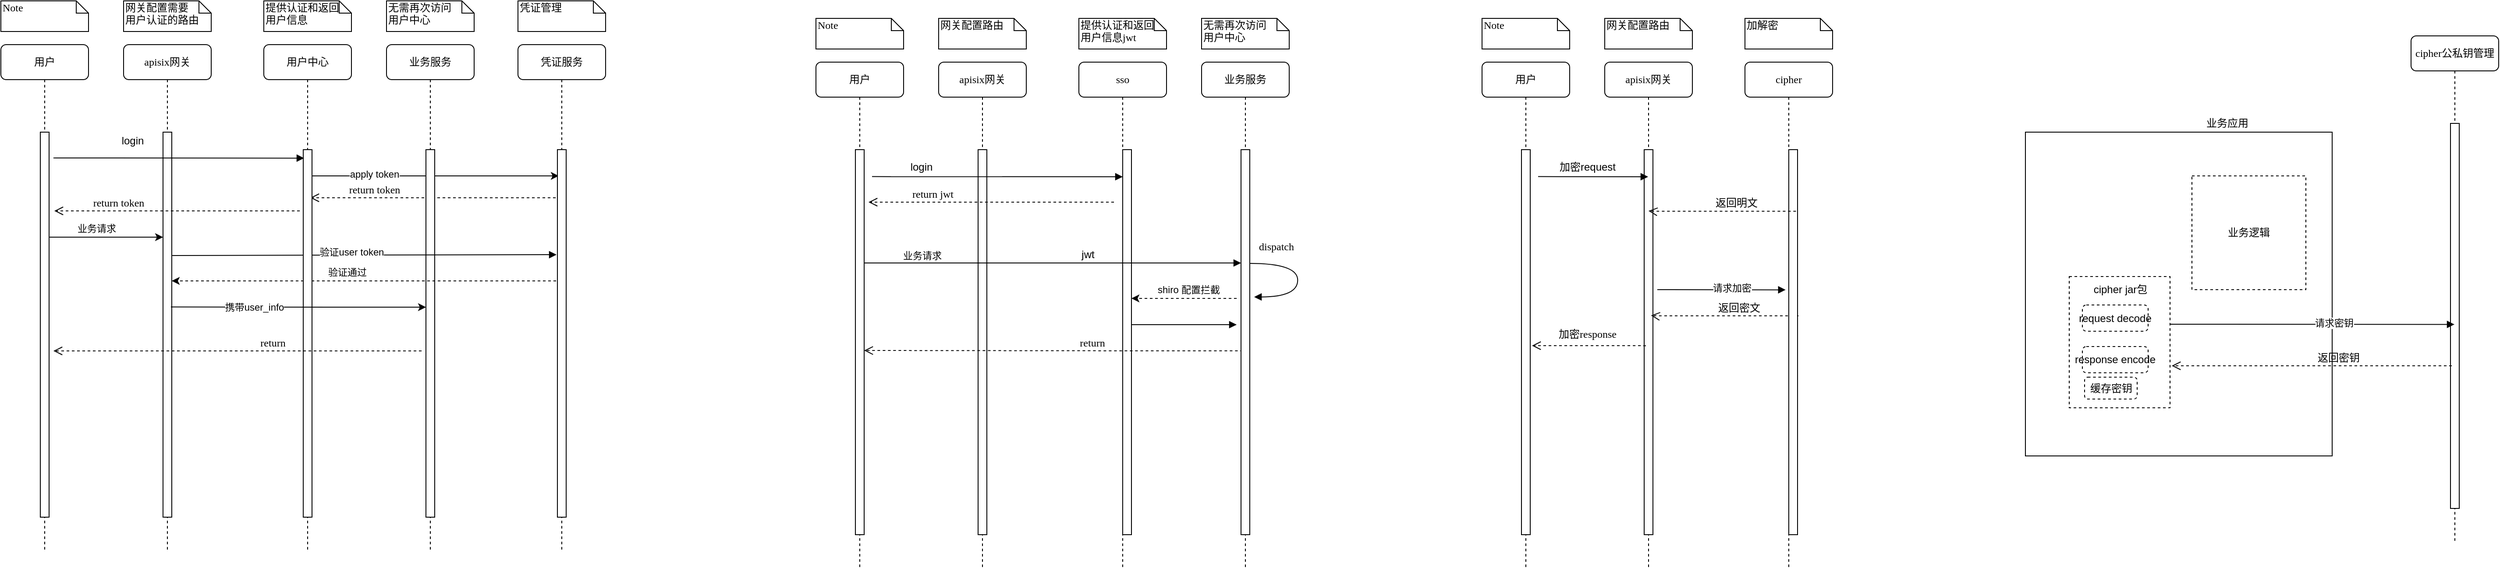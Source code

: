 <mxfile version="17.2.4" type="github">
  <diagram name="Page-1" id="13e1069c-82ec-6db2-03f1-153e76fe0fe0">
    <mxGraphModel dx="2254" dy="779" grid="1" gridSize="10" guides="1" tooltips="1" connect="1" arrows="1" fold="1" page="1" pageScale="1" pageWidth="1100" pageHeight="850" background="none" math="0" shadow="0">
      <root>
        <mxCell id="0" />
        <mxCell id="1" parent="0" />
        <mxCell id="-s2WIPA7N10kNWtQALvB-26" value="" style="rounded=0;whiteSpace=wrap;html=1;" vertex="1" parent="1">
          <mxGeometry x="2410" y="180" width="350" height="370" as="geometry" />
        </mxCell>
        <mxCell id="7baba1c4bc27f4b0-4" value="业务服务" style="shape=umlLifeline;perimeter=lifelinePerimeter;whiteSpace=wrap;html=1;container=1;collapsible=0;recursiveResize=0;outlineConnect=0;rounded=1;shadow=0;comic=0;labelBackgroundColor=none;strokeWidth=1;fontFamily=Verdana;fontSize=12;align=center;" parent="1" vertex="1">
          <mxGeometry x="540" y="80" width="100" height="580" as="geometry" />
        </mxCell>
        <mxCell id="xFgPqB6fliDxRzHSpgU5-16" value="" style="endArrow=classic;html=1;rounded=0;exitX=1.3;exitY=0.227;exitDx=0;exitDy=0;exitPerimeter=0;shadow=0;" parent="7baba1c4bc27f4b0-4" edge="1">
          <mxGeometry width="50" height="50" relative="1" as="geometry">
            <mxPoint x="-88" y="150" as="sourcePoint" />
            <mxPoint x="196.5" y="150" as="targetPoint" />
          </mxGeometry>
        </mxCell>
        <mxCell id="xFgPqB6fliDxRzHSpgU5-17" value="apply&amp;nbsp;token" style="edgeLabel;html=1;align=center;verticalAlign=middle;resizable=0;points=[];" parent="xFgPqB6fliDxRzHSpgU5-16" vertex="1" connectable="0">
          <mxGeometry x="-0.48" y="2" relative="1" as="geometry">
            <mxPoint as="offset" />
          </mxGeometry>
        </mxCell>
        <mxCell id="xFgPqB6fliDxRzHSpgU5-18" value="return&amp;nbsp;token" style="html=1;verticalAlign=bottom;endArrow=open;dashed=1;endSize=8;labelBackgroundColor=none;fontFamily=Verdana;fontSize=12;edgeStyle=elbowEdgeStyle;elbow=vertical;" parent="7baba1c4bc27f4b0-4" edge="1">
          <mxGeometry x="0.481" relative="1" as="geometry">
            <mxPoint x="-87" y="175" as="targetPoint" />
            <Array as="points">
              <mxPoint x="-57" y="175" />
              <mxPoint x="-37" y="175" />
              <mxPoint x="-67" y="175" />
              <mxPoint x="-67" y="175" />
            </Array>
            <mxPoint x="193" y="175" as="sourcePoint" />
            <mxPoint as="offset" />
          </mxGeometry>
        </mxCell>
        <mxCell id="7baba1c4bc27f4b0-16" value="" style="html=1;points=[];perimeter=orthogonalPerimeter;rounded=0;shadow=0;comic=0;labelBackgroundColor=none;strokeWidth=1;fontFamily=Verdana;fontSize=12;align=center;" parent="1" vertex="1">
          <mxGeometry x="585" y="200" width="10" height="420" as="geometry" />
        </mxCell>
        <mxCell id="7baba1c4bc27f4b0-2" value="apisix网关" style="shape=umlLifeline;perimeter=lifelinePerimeter;whiteSpace=wrap;html=1;container=1;collapsible=0;recursiveResize=0;outlineConnect=0;rounded=1;shadow=0;comic=0;labelBackgroundColor=none;strokeWidth=1;fontFamily=Verdana;fontSize=12;align=center;" parent="1" vertex="1">
          <mxGeometry x="240" y="80" width="100" height="580" as="geometry" />
        </mxCell>
        <mxCell id="7baba1c4bc27f4b0-10" value="" style="html=1;points=[];perimeter=orthogonalPerimeter;rounded=0;shadow=0;comic=0;labelBackgroundColor=none;strokeWidth=1;fontFamily=Verdana;fontSize=12;align=center;" parent="7baba1c4bc27f4b0-2" vertex="1">
          <mxGeometry x="45" y="100" width="10" height="440" as="geometry" />
        </mxCell>
        <mxCell id="xFgPqB6fliDxRzHSpgU5-3" value="login" style="text;html=1;resizable=0;autosize=1;align=center;verticalAlign=middle;points=[];fillColor=none;strokeColor=none;rounded=0;" parent="7baba1c4bc27f4b0-2" vertex="1">
          <mxGeometry x="-10" y="100" width="40" height="20" as="geometry" />
        </mxCell>
        <mxCell id="xFgPqB6fliDxRzHSpgU5-11" value="return&amp;nbsp;token" style="html=1;verticalAlign=bottom;endArrow=open;dashed=1;endSize=8;labelBackgroundColor=none;fontFamily=Verdana;fontSize=12;edgeStyle=elbowEdgeStyle;elbow=vertical;" parent="7baba1c4bc27f4b0-2" edge="1">
          <mxGeometry x="0.481" relative="1" as="geometry">
            <mxPoint x="-79" y="190" as="targetPoint" />
            <Array as="points">
              <mxPoint x="-49" y="190" />
              <mxPoint x="-29" y="190" />
              <mxPoint x="-59" y="190" />
              <mxPoint x="-59" y="190" />
            </Array>
            <mxPoint x="201" y="190" as="sourcePoint" />
            <mxPoint as="offset" />
          </mxGeometry>
        </mxCell>
        <mxCell id="ht5kDJYPR5s3BAsfl9sB-37" value="" style="endArrow=classic;html=1;rounded=0;exitX=1.3;exitY=0.227;exitDx=0;exitDy=0;exitPerimeter=0;" parent="7baba1c4bc27f4b0-2" edge="1">
          <mxGeometry width="50" height="50" relative="1" as="geometry">
            <mxPoint x="-86.5" y="220.0" as="sourcePoint" />
            <mxPoint x="45" y="220.0" as="targetPoint" />
          </mxGeometry>
        </mxCell>
        <mxCell id="ht5kDJYPR5s3BAsfl9sB-44" value="业务请求" style="edgeLabel;html=1;align=center;verticalAlign=middle;resizable=0;points=[];" parent="ht5kDJYPR5s3BAsfl9sB-37" vertex="1" connectable="0">
          <mxGeometry x="-0.164" y="-3" relative="1" as="geometry">
            <mxPoint y="-13" as="offset" />
          </mxGeometry>
        </mxCell>
        <mxCell id="ht5kDJYPR5s3BAsfl9sB-42" value="" style="endArrow=classic;html=1;rounded=0;dashed=1;" parent="7baba1c4bc27f4b0-2" source="xFgPqB6fliDxRzHSpgU5-12" edge="1">
          <mxGeometry width="50" height="50" relative="1" as="geometry">
            <mxPoint x="200" y="270" as="sourcePoint" />
            <mxPoint x="55" y="270" as="targetPoint" />
            <Array as="points">
              <mxPoint x="135" y="270" />
            </Array>
          </mxGeometry>
        </mxCell>
        <mxCell id="ht5kDJYPR5s3BAsfl9sB-43" value="验证通过" style="edgeLabel;html=1;align=center;verticalAlign=middle;resizable=0;points=[];" parent="ht5kDJYPR5s3BAsfl9sB-42" vertex="1" connectable="0">
          <mxGeometry x="0.103" y="-3" relative="1" as="geometry">
            <mxPoint y="-7" as="offset" />
          </mxGeometry>
        </mxCell>
        <mxCell id="ht5kDJYPR5s3BAsfl9sB-38" value="" style="html=1;verticalAlign=bottom;endArrow=block;labelBackgroundColor=none;fontFamily=Verdana;fontSize=12;edgeStyle=elbowEdgeStyle;elbow=vertical;exitX=0.9;exitY=0.172;exitDx=0;exitDy=0;exitPerimeter=0;" parent="7baba1c4bc27f4b0-2" edge="1">
          <mxGeometry x="-0.154" y="10" relative="1" as="geometry">
            <mxPoint x="55" y="240.96" as="sourcePoint" />
            <mxPoint x="494" y="240" as="targetPoint" />
            <Array as="points">
              <mxPoint x="126" y="240" />
              <mxPoint x="186" y="250" />
              <mxPoint x="116" y="220" />
              <mxPoint x="86" y="240" />
            </Array>
            <mxPoint as="offset" />
          </mxGeometry>
        </mxCell>
        <mxCell id="ht5kDJYPR5s3BAsfl9sB-40" value="验证user&amp;nbsp;token" style="edgeLabel;html=1;align=center;verticalAlign=middle;resizable=0;points=[];" parent="ht5kDJYPR5s3BAsfl9sB-38" vertex="1" connectable="0">
          <mxGeometry x="-0.066" y="3" relative="1" as="geometry">
            <mxPoint as="offset" />
          </mxGeometry>
        </mxCell>
        <mxCell id="7baba1c4bc27f4b0-3" value="用户中心" style="shape=umlLifeline;perimeter=lifelinePerimeter;whiteSpace=wrap;html=1;container=1;collapsible=0;recursiveResize=0;outlineConnect=0;rounded=1;shadow=0;comic=0;labelBackgroundColor=none;strokeWidth=1;fontFamily=Verdana;fontSize=12;align=center;" parent="1" vertex="1">
          <mxGeometry x="400" y="80" width="100" height="580" as="geometry" />
        </mxCell>
        <mxCell id="7baba1c4bc27f4b0-13" value="" style="html=1;points=[];perimeter=orthogonalPerimeter;rounded=0;shadow=0;comic=0;labelBackgroundColor=none;strokeWidth=1;fontFamily=Verdana;fontSize=12;align=center;" parent="7baba1c4bc27f4b0-3" vertex="1">
          <mxGeometry x="45" y="120" width="10" height="420" as="geometry" />
        </mxCell>
        <mxCell id="7baba1c4bc27f4b0-8" value="用户" style="shape=umlLifeline;perimeter=lifelinePerimeter;whiteSpace=wrap;html=1;container=1;collapsible=0;recursiveResize=0;outlineConnect=0;rounded=1;shadow=0;comic=0;labelBackgroundColor=none;strokeWidth=1;fontFamily=Verdana;fontSize=12;align=center;" parent="1" vertex="1">
          <mxGeometry x="100" y="80" width="100" height="580" as="geometry" />
        </mxCell>
        <mxCell id="7baba1c4bc27f4b0-9" value="" style="html=1;points=[];perimeter=orthogonalPerimeter;rounded=0;shadow=0;comic=0;labelBackgroundColor=none;strokeWidth=1;fontFamily=Verdana;fontSize=12;align=center;" parent="7baba1c4bc27f4b0-8" vertex="1">
          <mxGeometry x="45" y="100" width="10" height="440" as="geometry" />
        </mxCell>
        <mxCell id="7baba1c4bc27f4b0-40" value="Note" style="shape=note;whiteSpace=wrap;html=1;size=14;verticalAlign=top;align=left;spacingTop=-6;rounded=0;shadow=0;comic=0;labelBackgroundColor=none;strokeWidth=1;fontFamily=Verdana;fontSize=12" parent="1" vertex="1">
          <mxGeometry x="100" y="30" width="100" height="35" as="geometry" />
        </mxCell>
        <mxCell id="7baba1c4bc27f4b0-41" value="网关配置需要&lt;br&gt;用户认证的路由" style="shape=note;whiteSpace=wrap;html=1;size=14;verticalAlign=top;align=left;spacingTop=-6;rounded=0;shadow=0;comic=0;labelBackgroundColor=none;strokeWidth=1;fontFamily=Verdana;fontSize=12" parent="1" vertex="1">
          <mxGeometry x="240" y="30" width="100" height="35" as="geometry" />
        </mxCell>
        <mxCell id="7baba1c4bc27f4b0-42" value="提供认证和返回&lt;br&gt;用户信息" style="shape=note;whiteSpace=wrap;html=1;size=14;verticalAlign=top;align=left;spacingTop=-6;rounded=0;shadow=0;comic=0;labelBackgroundColor=none;strokeWidth=1;fontFamily=Verdana;fontSize=12" parent="1" vertex="1">
          <mxGeometry x="400" y="30" width="100" height="35" as="geometry" />
        </mxCell>
        <mxCell id="7baba1c4bc27f4b0-43" value="无需再次访问&lt;br&gt;用户中心" style="shape=note;whiteSpace=wrap;html=1;size=14;verticalAlign=top;align=left;spacingTop=-6;rounded=0;shadow=0;comic=0;labelBackgroundColor=none;strokeWidth=1;fontFamily=Verdana;fontSize=12" parent="1" vertex="1">
          <mxGeometry x="540" y="30" width="100" height="35" as="geometry" />
        </mxCell>
        <mxCell id="ht5kDJYPR5s3BAsfl9sB-8" value="return" style="html=1;verticalAlign=bottom;endArrow=open;dashed=1;endSize=8;labelBackgroundColor=none;fontFamily=Verdana;fontSize=12;" parent="1" edge="1">
          <mxGeometry x="-0.188" relative="1" as="geometry">
            <mxPoint x="160" y="430" as="targetPoint" />
            <mxPoint x="580" y="430" as="sourcePoint" />
            <Array as="points" />
            <mxPoint as="offset" />
          </mxGeometry>
        </mxCell>
        <mxCell id="ht5kDJYPR5s3BAsfl9sB-10" value="apisix网关" style="shape=umlLifeline;perimeter=lifelinePerimeter;whiteSpace=wrap;html=1;container=1;collapsible=0;recursiveResize=0;outlineConnect=0;rounded=1;shadow=0;comic=0;labelBackgroundColor=none;strokeWidth=1;fontFamily=Verdana;fontSize=12;align=center;" parent="1" vertex="1">
          <mxGeometry x="1170" y="100" width="100" height="580" as="geometry" />
        </mxCell>
        <mxCell id="ht5kDJYPR5s3BAsfl9sB-11" value="" style="html=1;points=[];perimeter=orthogonalPerimeter;rounded=0;shadow=0;comic=0;labelBackgroundColor=none;strokeWidth=1;fontFamily=Verdana;fontSize=12;align=center;" parent="ht5kDJYPR5s3BAsfl9sB-10" vertex="1">
          <mxGeometry x="45" y="100" width="10" height="440" as="geometry" />
        </mxCell>
        <mxCell id="ht5kDJYPR5s3BAsfl9sB-13" value="sso" style="shape=umlLifeline;perimeter=lifelinePerimeter;whiteSpace=wrap;html=1;container=1;collapsible=0;recursiveResize=0;outlineConnect=0;rounded=1;shadow=0;comic=0;labelBackgroundColor=none;strokeWidth=1;fontFamily=Verdana;fontSize=12;align=center;" parent="1" vertex="1">
          <mxGeometry x="1330" y="100" width="100" height="580" as="geometry" />
        </mxCell>
        <mxCell id="ht5kDJYPR5s3BAsfl9sB-14" value="" style="html=1;points=[];perimeter=orthogonalPerimeter;rounded=0;shadow=0;comic=0;labelBackgroundColor=none;strokeWidth=1;fontFamily=Verdana;fontSize=12;align=center;" parent="ht5kDJYPR5s3BAsfl9sB-13" vertex="1">
          <mxGeometry x="50" y="100" width="10" height="440" as="geometry" />
        </mxCell>
        <mxCell id="ht5kDJYPR5s3BAsfl9sB-16" value="jwt" style="text;html=1;resizable=0;autosize=1;align=center;verticalAlign=middle;points=[];fillColor=none;strokeColor=none;rounded=0;" parent="ht5kDJYPR5s3BAsfl9sB-13" vertex="1">
          <mxGeometry x="-5" y="210" width="30" height="20" as="geometry" />
        </mxCell>
        <mxCell id="ht5kDJYPR5s3BAsfl9sB-31" value="" style="html=1;verticalAlign=bottom;endArrow=block;labelBackgroundColor=none;fontFamily=Verdana;fontSize=12;edgeStyle=elbowEdgeStyle;elbow=vertical;exitX=0.9;exitY=0.07;exitDx=0;exitDy=0;exitPerimeter=0;" parent="ht5kDJYPR5s3BAsfl9sB-13" edge="1">
          <mxGeometry x="-0.154" y="10" relative="1" as="geometry">
            <mxPoint x="-236" y="130.8" as="sourcePoint" />
            <mxPoint x="50" y="131" as="targetPoint" />
            <Array as="points">
              <mxPoint x="70" y="131" />
              <mxPoint x="-158.8" y="130" />
              <mxPoint x="-98.8" y="140" />
              <mxPoint x="-168.8" y="110" />
              <mxPoint x="-198.8" y="130" />
            </Array>
            <mxPoint as="offset" />
          </mxGeometry>
        </mxCell>
        <mxCell id="ht5kDJYPR5s3BAsfl9sB-17" value="业务服务" style="shape=umlLifeline;perimeter=lifelinePerimeter;whiteSpace=wrap;html=1;container=1;collapsible=0;recursiveResize=0;outlineConnect=0;rounded=1;shadow=0;comic=0;labelBackgroundColor=none;strokeWidth=1;fontFamily=Verdana;fontSize=12;align=center;" parent="1" vertex="1">
          <mxGeometry x="1470" y="100" width="100" height="580" as="geometry" />
        </mxCell>
        <mxCell id="ht5kDJYPR5s3BAsfl9sB-18" value="" style="html=1;verticalAlign=bottom;endArrow=block;labelBackgroundColor=none;fontFamily=Verdana;fontSize=12;edgeStyle=elbowEdgeStyle;elbow=vertical;" parent="ht5kDJYPR5s3BAsfl9sB-17" source="ht5kDJYPR5s3BAsfl9sB-20" edge="1">
          <mxGeometry x="-0.154" y="10" relative="1" as="geometry">
            <mxPoint x="-235" y="230.46" as="sourcePoint" />
            <mxPoint x="45" y="230" as="targetPoint" />
            <Array as="points">
              <mxPoint x="-164" y="229.5" />
              <mxPoint x="-104" y="239.5" />
              <mxPoint x="-174" y="209.5" />
              <mxPoint x="-204" y="229.5" />
            </Array>
            <mxPoint as="offset" />
          </mxGeometry>
        </mxCell>
        <mxCell id="ht5kDJYPR5s3BAsfl9sB-45" value="业务请求" style="edgeLabel;html=1;align=center;verticalAlign=middle;resizable=0;points=[];" parent="ht5kDJYPR5s3BAsfl9sB-18" vertex="1" connectable="0">
          <mxGeometry x="-0.667" y="-1" relative="1" as="geometry">
            <mxPoint x="-2" y="-10" as="offset" />
          </mxGeometry>
        </mxCell>
        <mxCell id="ht5kDJYPR5s3BAsfl9sB-19" value="dispatch" style="html=1;verticalAlign=bottom;endArrow=block;labelBackgroundColor=none;fontFamily=Verdana;fontSize=12;elbow=vertical;edgeStyle=orthogonalEdgeStyle;curved=1;entryX=1;entryY=0.286;entryPerimeter=0;exitX=1.038;exitY=0.345;exitPerimeter=0;" parent="ht5kDJYPR5s3BAsfl9sB-17" edge="1">
          <mxGeometry x="-0.58" y="10" relative="1" as="geometry">
            <mxPoint x="55.003" y="230" as="sourcePoint" />
            <mxPoint x="60.003" y="268.333" as="targetPoint" />
            <Array as="points">
              <mxPoint x="109.67" y="230" />
              <mxPoint x="109.67" y="268" />
            </Array>
            <mxPoint as="offset" />
          </mxGeometry>
        </mxCell>
        <mxCell id="ht5kDJYPR5s3BAsfl9sB-20" value="用户" style="shape=umlLifeline;perimeter=lifelinePerimeter;whiteSpace=wrap;html=1;container=1;collapsible=0;recursiveResize=0;outlineConnect=0;rounded=1;shadow=0;comic=0;labelBackgroundColor=none;strokeWidth=1;fontFamily=Verdana;fontSize=12;align=center;" parent="1" vertex="1">
          <mxGeometry x="1030" y="100" width="100" height="580" as="geometry" />
        </mxCell>
        <mxCell id="ht5kDJYPR5s3BAsfl9sB-21" value="" style="html=1;points=[];perimeter=orthogonalPerimeter;rounded=0;shadow=0;comic=0;labelBackgroundColor=none;strokeWidth=1;fontFamily=Verdana;fontSize=12;align=center;" parent="ht5kDJYPR5s3BAsfl9sB-20" vertex="1">
          <mxGeometry x="45" y="100" width="10" height="440" as="geometry" />
        </mxCell>
        <mxCell id="ht5kDJYPR5s3BAsfl9sB-28" value="return" style="html=1;verticalAlign=bottom;endArrow=open;dashed=1;endSize=8;labelBackgroundColor=none;fontFamily=Verdana;fontSize=12;entryX=0.18;entryY=0.522;entryDx=0;entryDy=0;entryPerimeter=0;" parent="ht5kDJYPR5s3BAsfl9sB-20" edge="1">
          <mxGeometry x="-0.188" relative="1" as="geometry">
            <mxPoint x="55.0" y="329.5" as="targetPoint" />
            <mxPoint x="493.2" y="329.82" as="sourcePoint" />
            <mxPoint as="offset" />
            <Array as="points">
              <mxPoint x="328.2" y="329.82" />
            </Array>
          </mxGeometry>
        </mxCell>
        <mxCell id="ht5kDJYPR5s3BAsfl9sB-22" value="" style="html=1;points=[];perimeter=orthogonalPerimeter;rounded=0;shadow=0;comic=0;labelBackgroundColor=none;strokeWidth=1;fontFamily=Verdana;fontSize=12;align=center;" parent="1" vertex="1">
          <mxGeometry x="1515" y="200" width="10" height="440" as="geometry" />
        </mxCell>
        <mxCell id="ht5kDJYPR5s3BAsfl9sB-24" value="Note" style="shape=note;whiteSpace=wrap;html=1;size=14;verticalAlign=top;align=left;spacingTop=-6;rounded=0;shadow=0;comic=0;labelBackgroundColor=none;strokeWidth=1;fontFamily=Verdana;fontSize=12" parent="1" vertex="1">
          <mxGeometry x="1030" y="50" width="100" height="35" as="geometry" />
        </mxCell>
        <mxCell id="ht5kDJYPR5s3BAsfl9sB-25" value="网关配置路由" style="shape=note;whiteSpace=wrap;html=1;size=14;verticalAlign=top;align=left;spacingTop=-6;rounded=0;shadow=0;comic=0;labelBackgroundColor=none;strokeWidth=1;fontFamily=Verdana;fontSize=12" parent="1" vertex="1">
          <mxGeometry x="1170" y="50" width="100" height="35" as="geometry" />
        </mxCell>
        <mxCell id="ht5kDJYPR5s3BAsfl9sB-26" value="提供认证和返回&lt;br&gt;用户信息jwt" style="shape=note;whiteSpace=wrap;html=1;size=14;verticalAlign=top;align=left;spacingTop=-6;rounded=0;shadow=0;comic=0;labelBackgroundColor=none;strokeWidth=1;fontFamily=Verdana;fontSize=12" parent="1" vertex="1">
          <mxGeometry x="1330" y="50" width="100" height="35" as="geometry" />
        </mxCell>
        <mxCell id="ht5kDJYPR5s3BAsfl9sB-27" value="无需再次访问&lt;br&gt;用户中心" style="shape=note;whiteSpace=wrap;html=1;size=14;verticalAlign=top;align=left;spacingTop=-6;rounded=0;shadow=0;comic=0;labelBackgroundColor=none;strokeWidth=1;fontFamily=Verdana;fontSize=12" parent="1" vertex="1">
          <mxGeometry x="1470" y="50" width="100" height="35" as="geometry" />
        </mxCell>
        <mxCell id="ht5kDJYPR5s3BAsfl9sB-12" value="return&amp;nbsp;jwt" style="html=1;verticalAlign=bottom;endArrow=open;dashed=1;endSize=8;labelBackgroundColor=none;fontFamily=Verdana;fontSize=12;edgeStyle=elbowEdgeStyle;elbow=vertical;" parent="1" edge="1">
          <mxGeometry x="0.481" relative="1" as="geometry">
            <mxPoint x="1090" y="260" as="targetPoint" />
            <Array as="points">
              <mxPoint x="1120" y="260" />
              <mxPoint x="1140" y="260" />
              <mxPoint x="1110" y="260" />
              <mxPoint x="1110" y="260" />
            </Array>
            <mxPoint x="1370" y="260" as="sourcePoint" />
            <mxPoint as="offset" />
          </mxGeometry>
        </mxCell>
        <mxCell id="ht5kDJYPR5s3BAsfl9sB-32" value="login" style="text;html=1;resizable=0;autosize=1;align=center;verticalAlign=middle;points=[];fillColor=none;strokeColor=none;rounded=0;" parent="1" vertex="1">
          <mxGeometry x="1130" y="210" width="40" height="20" as="geometry" />
        </mxCell>
        <mxCell id="ht5kDJYPR5s3BAsfl9sB-41" value="" style="endArrow=classic;html=1;rounded=0;exitX=0.9;exitY=0.454;exitDx=0;exitDy=0;exitPerimeter=0;" parent="1" source="7baba1c4bc27f4b0-10" target="7baba1c4bc27f4b0-16" edge="1">
          <mxGeometry width="50" height="50" relative="1" as="geometry">
            <mxPoint x="740" y="350" as="sourcePoint" />
            <mxPoint x="790" y="300" as="targetPoint" />
            <Array as="points">
              <mxPoint x="480" y="380" />
            </Array>
          </mxGeometry>
        </mxCell>
        <mxCell id="xFgPqB6fliDxRzHSpgU5-1" value="携带user_info" style="edgeLabel;html=1;align=center;verticalAlign=middle;resizable=0;points=[];" parent="ht5kDJYPR5s3BAsfl9sB-41" vertex="1" connectable="0">
          <mxGeometry x="-0.351" relative="1" as="geometry">
            <mxPoint as="offset" />
          </mxGeometry>
        </mxCell>
        <mxCell id="ht5kDJYPR5s3BAsfl9sB-46" value="" style="endArrow=classic;html=1;rounded=0;dashed=1;" parent="1" target="ht5kDJYPR5s3BAsfl9sB-14" edge="1">
          <mxGeometry width="50" height="50" relative="1" as="geometry">
            <mxPoint x="1510" y="370" as="sourcePoint" />
            <mxPoint x="1080" y="310" as="targetPoint" />
            <Array as="points">
              <mxPoint x="1440" y="370" />
            </Array>
          </mxGeometry>
        </mxCell>
        <mxCell id="ht5kDJYPR5s3BAsfl9sB-47" value="shiro 配置拦截" style="edgeLabel;html=1;align=center;verticalAlign=middle;resizable=0;points=[];" parent="ht5kDJYPR5s3BAsfl9sB-46" vertex="1" connectable="0">
          <mxGeometry x="-0.072" y="1" relative="1" as="geometry">
            <mxPoint y="-11" as="offset" />
          </mxGeometry>
        </mxCell>
        <mxCell id="ht5kDJYPR5s3BAsfl9sB-52" value="" style="html=1;verticalAlign=bottom;endArrow=block;labelBackgroundColor=none;fontFamily=Verdana;fontSize=12;edgeStyle=elbowEdgeStyle;elbow=vertical;" parent="1" edge="1">
          <mxGeometry x="-0.154" y="10" relative="1" as="geometry">
            <mxPoint x="1390" y="400" as="sourcePoint" />
            <mxPoint x="1510" y="400" as="targetPoint" />
            <Array as="points">
              <mxPoint x="1426" y="400" />
              <mxPoint x="1461" y="400" />
              <mxPoint x="1521" y="410" />
              <mxPoint x="1451" y="380" />
              <mxPoint x="1421" y="400" />
            </Array>
            <mxPoint as="offset" />
          </mxGeometry>
        </mxCell>
        <mxCell id="xFgPqB6fliDxRzHSpgU5-2" value="" style="html=1;verticalAlign=bottom;endArrow=block;labelBackgroundColor=none;fontFamily=Verdana;fontSize=12;edgeStyle=elbowEdgeStyle;elbow=vertical;exitX=0.9;exitY=0.07;exitDx=0;exitDy=0;exitPerimeter=0;" parent="1" edge="1">
          <mxGeometry x="-0.154" y="10" relative="1" as="geometry">
            <mxPoint x="160" y="209.5" as="sourcePoint" />
            <mxPoint x="446" y="209.7" as="targetPoint" />
            <Array as="points">
              <mxPoint x="466" y="209.7" />
              <mxPoint x="237.2" y="208.7" />
              <mxPoint x="297.2" y="218.7" />
              <mxPoint x="227.2" y="188.7" />
              <mxPoint x="197.2" y="208.7" />
            </Array>
            <mxPoint as="offset" />
          </mxGeometry>
        </mxCell>
        <mxCell id="xFgPqB6fliDxRzHSpgU5-12" value="凭证服务" style="shape=umlLifeline;perimeter=lifelinePerimeter;whiteSpace=wrap;html=1;container=1;collapsible=0;recursiveResize=0;outlineConnect=0;rounded=1;shadow=0;comic=0;labelBackgroundColor=none;strokeWidth=1;fontFamily=Verdana;fontSize=12;align=center;" parent="1" vertex="1">
          <mxGeometry x="690" y="80" width="100" height="580" as="geometry" />
        </mxCell>
        <mxCell id="xFgPqB6fliDxRzHSpgU5-14" value="" style="html=1;points=[];perimeter=orthogonalPerimeter;rounded=0;shadow=0;comic=0;labelBackgroundColor=none;strokeWidth=1;fontFamily=Verdana;fontSize=12;align=center;" parent="1" vertex="1">
          <mxGeometry x="735" y="200" width="10" height="420" as="geometry" />
        </mxCell>
        <mxCell id="xFgPqB6fliDxRzHSpgU5-15" value="凭证管理" style="shape=note;whiteSpace=wrap;html=1;size=14;verticalAlign=top;align=left;spacingTop=-6;rounded=0;shadow=0;comic=0;labelBackgroundColor=none;strokeWidth=1;fontFamily=Verdana;fontSize=12" parent="1" vertex="1">
          <mxGeometry x="690" y="30" width="100" height="35" as="geometry" />
        </mxCell>
        <mxCell id="xFgPqB6fliDxRzHSpgU5-20" value="apisix网关" style="shape=umlLifeline;perimeter=lifelinePerimeter;whiteSpace=wrap;html=1;container=1;collapsible=0;recursiveResize=0;outlineConnect=0;rounded=1;shadow=0;comic=0;labelBackgroundColor=none;strokeWidth=1;fontFamily=Verdana;fontSize=12;align=center;" parent="1" vertex="1">
          <mxGeometry x="1930" y="100" width="100" height="580" as="geometry" />
        </mxCell>
        <mxCell id="xFgPqB6fliDxRzHSpgU5-21" value="" style="html=1;points=[];perimeter=orthogonalPerimeter;rounded=0;shadow=0;comic=0;labelBackgroundColor=none;strokeWidth=1;fontFamily=Verdana;fontSize=12;align=center;" parent="xFgPqB6fliDxRzHSpgU5-20" vertex="1">
          <mxGeometry x="45" y="100" width="10" height="440" as="geometry" />
        </mxCell>
        <mxCell id="xFgPqB6fliDxRzHSpgU5-49" value="返回密文" style="html=1;verticalAlign=bottom;endArrow=open;dashed=1;endSize=8;labelBackgroundColor=none;fontFamily=Verdana;fontSize=12;" parent="xFgPqB6fliDxRzHSpgU5-20" edge="1">
          <mxGeometry x="-0.188" relative="1" as="geometry">
            <mxPoint x="52.8" y="289.5" as="targetPoint" />
            <mxPoint x="221" y="289.82" as="sourcePoint" />
            <mxPoint as="offset" />
            <Array as="points">
              <mxPoint x="56.0" y="289.82" />
            </Array>
          </mxGeometry>
        </mxCell>
        <mxCell id="xFgPqB6fliDxRzHSpgU5-22" value="cipher" style="shape=umlLifeline;perimeter=lifelinePerimeter;whiteSpace=wrap;html=1;container=1;collapsible=0;recursiveResize=0;outlineConnect=0;rounded=1;shadow=0;comic=0;labelBackgroundColor=none;strokeWidth=1;fontFamily=Verdana;fontSize=12;align=center;" parent="1" vertex="1">
          <mxGeometry x="2090" y="100" width="100" height="580" as="geometry" />
        </mxCell>
        <mxCell id="xFgPqB6fliDxRzHSpgU5-23" value="" style="html=1;points=[];perimeter=orthogonalPerimeter;rounded=0;shadow=0;comic=0;labelBackgroundColor=none;strokeWidth=1;fontFamily=Verdana;fontSize=12;align=center;" parent="xFgPqB6fliDxRzHSpgU5-22" vertex="1">
          <mxGeometry x="50" y="100" width="10" height="440" as="geometry" />
        </mxCell>
        <mxCell id="xFgPqB6fliDxRzHSpgU5-25" value="" style="html=1;verticalAlign=bottom;endArrow=block;labelBackgroundColor=none;fontFamily=Verdana;fontSize=12;edgeStyle=elbowEdgeStyle;elbow=vertical;exitX=0.9;exitY=0.07;exitDx=0;exitDy=0;exitPerimeter=0;" parent="xFgPqB6fliDxRzHSpgU5-22" target="xFgPqB6fliDxRzHSpgU5-20" edge="1">
          <mxGeometry x="-0.154" y="10" relative="1" as="geometry">
            <mxPoint x="-236" y="130.8" as="sourcePoint" />
            <mxPoint x="50" y="131" as="targetPoint" />
            <Array as="points">
              <mxPoint x="70" y="131" />
              <mxPoint x="-158.8" y="130" />
              <mxPoint x="-98.8" y="140" />
              <mxPoint x="-168.8" y="110" />
              <mxPoint x="-198.8" y="130" />
            </Array>
            <mxPoint as="offset" />
          </mxGeometry>
        </mxCell>
        <mxCell id="xFgPqB6fliDxRzHSpgU5-26" value="cipher公私钥管理" style="shape=umlLifeline;perimeter=lifelinePerimeter;whiteSpace=wrap;html=1;container=1;collapsible=0;recursiveResize=0;outlineConnect=0;rounded=1;shadow=0;comic=0;labelBackgroundColor=none;strokeWidth=1;fontFamily=Verdana;fontSize=12;align=center;" parent="1" vertex="1">
          <mxGeometry x="2850" y="70" width="100" height="580" as="geometry" />
        </mxCell>
        <mxCell id="xFgPqB6fliDxRzHSpgU5-30" value="用户" style="shape=umlLifeline;perimeter=lifelinePerimeter;whiteSpace=wrap;html=1;container=1;collapsible=0;recursiveResize=0;outlineConnect=0;rounded=1;shadow=0;comic=0;labelBackgroundColor=none;strokeWidth=1;fontFamily=Verdana;fontSize=12;align=center;" parent="1" vertex="1">
          <mxGeometry x="1790" y="100" width="100" height="580" as="geometry" />
        </mxCell>
        <mxCell id="xFgPqB6fliDxRzHSpgU5-31" value="" style="html=1;points=[];perimeter=orthogonalPerimeter;rounded=0;shadow=0;comic=0;labelBackgroundColor=none;strokeWidth=1;fontFamily=Verdana;fontSize=12;align=center;" parent="xFgPqB6fliDxRzHSpgU5-30" vertex="1">
          <mxGeometry x="45" y="100" width="10" height="440" as="geometry" />
        </mxCell>
        <mxCell id="xFgPqB6fliDxRzHSpgU5-45" value="返回明文" style="html=1;verticalAlign=bottom;endArrow=open;dashed=1;endSize=8;labelBackgroundColor=none;fontFamily=Verdana;fontSize=12;" parent="xFgPqB6fliDxRzHSpgU5-30" edge="1">
          <mxGeometry x="-0.188" relative="1" as="geometry">
            <mxPoint x="190" y="170" as="targetPoint" />
            <mxPoint x="358.2" y="170.32" as="sourcePoint" />
            <mxPoint as="offset" />
            <Array as="points">
              <mxPoint x="193.2" y="170.32" />
            </Array>
          </mxGeometry>
        </mxCell>
        <mxCell id="xFgPqB6fliDxRzHSpgU5-33" value="" style="html=1;points=[];perimeter=orthogonalPerimeter;rounded=0;shadow=0;comic=0;labelBackgroundColor=none;strokeWidth=1;fontFamily=Verdana;fontSize=12;align=center;" parent="1" vertex="1">
          <mxGeometry x="2895" y="170" width="10" height="440" as="geometry" />
        </mxCell>
        <mxCell id="xFgPqB6fliDxRzHSpgU5-34" value="Note" style="shape=note;whiteSpace=wrap;html=1;size=14;verticalAlign=top;align=left;spacingTop=-6;rounded=0;shadow=0;comic=0;labelBackgroundColor=none;strokeWidth=1;fontFamily=Verdana;fontSize=12" parent="1" vertex="1">
          <mxGeometry x="1790" y="50" width="100" height="35" as="geometry" />
        </mxCell>
        <mxCell id="xFgPqB6fliDxRzHSpgU5-35" value="网关配置路由" style="shape=note;whiteSpace=wrap;html=1;size=14;verticalAlign=top;align=left;spacingTop=-6;rounded=0;shadow=0;comic=0;labelBackgroundColor=none;strokeWidth=1;fontFamily=Verdana;fontSize=12" parent="1" vertex="1">
          <mxGeometry x="1930" y="50" width="100" height="35" as="geometry" />
        </mxCell>
        <mxCell id="xFgPqB6fliDxRzHSpgU5-36" value="加解密" style="shape=note;whiteSpace=wrap;html=1;size=14;verticalAlign=top;align=left;spacingTop=-6;rounded=0;shadow=0;comic=0;labelBackgroundColor=none;strokeWidth=1;fontFamily=Verdana;fontSize=12" parent="1" vertex="1">
          <mxGeometry x="2090" y="50" width="100" height="35" as="geometry" />
        </mxCell>
        <mxCell id="xFgPqB6fliDxRzHSpgU5-39" value="加密request" style="text;html=1;resizable=0;autosize=1;align=center;verticalAlign=middle;points=[];fillColor=none;strokeColor=none;rounded=0;" parent="1" vertex="1">
          <mxGeometry x="1870" y="210" width="80" height="20" as="geometry" />
        </mxCell>
        <mxCell id="xFgPqB6fliDxRzHSpgU5-47" value="" style="html=1;verticalAlign=bottom;endArrow=block;labelBackgroundColor=none;fontFamily=Verdana;fontSize=12;edgeStyle=elbowEdgeStyle;elbow=vertical;exitX=0.9;exitY=0.07;exitDx=0;exitDy=0;exitPerimeter=0;entryX=-0.36;entryY=0.094;entryDx=0;entryDy=0;entryPerimeter=0;" parent="1" edge="1">
          <mxGeometry x="-0.154" y="10" relative="1" as="geometry">
            <mxPoint x="1990" y="360.0" as="sourcePoint" />
            <mxPoint x="2136.4" y="360.56" as="targetPoint" />
            <Array as="points">
              <mxPoint x="2296" y="360.2" />
              <mxPoint x="2067.2" y="359.2" />
              <mxPoint x="2127.2" y="369.2" />
              <mxPoint x="2057.2" y="339.2" />
              <mxPoint x="2027.2" y="359.2" />
            </Array>
            <mxPoint as="offset" />
          </mxGeometry>
        </mxCell>
        <mxCell id="xFgPqB6fliDxRzHSpgU5-48" value="请求加密" style="edgeLabel;html=1;align=center;verticalAlign=middle;resizable=0;points=[];" parent="xFgPqB6fliDxRzHSpgU5-47" vertex="1" connectable="0">
          <mxGeometry x="0.151" y="2" relative="1" as="geometry">
            <mxPoint as="offset" />
          </mxGeometry>
        </mxCell>
        <mxCell id="xFgPqB6fliDxRzHSpgU5-50" value="加密response" style="html=1;verticalAlign=bottom;endArrow=open;dashed=1;endSize=8;labelBackgroundColor=none;fontFamily=Verdana;fontSize=12;" parent="1" edge="1">
          <mxGeometry x="0.031" y="-4" relative="1" as="geometry">
            <mxPoint x="1847" y="424" as="targetPoint" />
            <mxPoint x="1977" y="424.18" as="sourcePoint" />
            <mxPoint as="offset" />
            <Array as="points">
              <mxPoint x="1970.2" y="424" />
            </Array>
          </mxGeometry>
        </mxCell>
        <mxCell id="-s2WIPA7N10kNWtQALvB-32" value="业务应用" style="text;html=1;align=center;verticalAlign=middle;resizable=0;points=[];autosize=1;strokeColor=none;fillColor=none;" vertex="1" parent="1">
          <mxGeometry x="2610" y="160" width="60" height="20" as="geometry" />
        </mxCell>
        <mxCell id="-s2WIPA7N10kNWtQALvB-33" value="" style="rounded=0;whiteSpace=wrap;html=1;dashed=1;" vertex="1" parent="1">
          <mxGeometry x="2460" y="345" width="115" height="150" as="geometry" />
        </mxCell>
        <mxCell id="-s2WIPA7N10kNWtQALvB-34" value="cipher&amp;nbsp;jar包" style="text;html=1;align=center;verticalAlign=middle;resizable=0;points=[];autosize=1;strokeColor=none;fillColor=none;" vertex="1" parent="1">
          <mxGeometry x="2477.5" y="350" width="80" height="20" as="geometry" />
        </mxCell>
        <mxCell id="-s2WIPA7N10kNWtQALvB-35" value="返回密钥" style="html=1;verticalAlign=bottom;endArrow=open;dashed=1;endSize=8;labelBackgroundColor=none;fontFamily=Verdana;fontSize=12;" edge="1" parent="1">
          <mxGeometry x="-0.188" relative="1" as="geometry">
            <mxPoint x="2577" y="447" as="targetPoint" />
            <mxPoint x="2896.5" y="447" as="sourcePoint" />
            <mxPoint as="offset" />
            <Array as="points">
              <mxPoint x="2747" y="447" />
            </Array>
          </mxGeometry>
        </mxCell>
        <mxCell id="-s2WIPA7N10kNWtQALvB-36" value="缓存密钥" style="rounded=1;whiteSpace=wrap;html=1;dashed=1;" vertex="1" parent="1">
          <mxGeometry x="2477.5" y="460" width="60" height="25" as="geometry" />
        </mxCell>
        <mxCell id="-s2WIPA7N10kNWtQALvB-37" value="request&amp;nbsp;decode" style="rounded=1;whiteSpace=wrap;html=1;dashed=1;" vertex="1" parent="1">
          <mxGeometry x="2475" y="377.5" width="75" height="30" as="geometry" />
        </mxCell>
        <mxCell id="-s2WIPA7N10kNWtQALvB-38" value="response&amp;nbsp;encode" style="rounded=1;whiteSpace=wrap;html=1;dashed=1;" vertex="1" parent="1">
          <mxGeometry x="2475" y="425" width="75" height="30" as="geometry" />
        </mxCell>
        <mxCell id="xFgPqB6fliDxRzHSpgU5-43" value="" style="html=1;verticalAlign=bottom;endArrow=block;labelBackgroundColor=none;fontFamily=Verdana;fontSize=12;edgeStyle=elbowEdgeStyle;elbow=vertical;exitX=0.9;exitY=0.07;exitDx=0;exitDy=0;exitPerimeter=0;" parent="1" edge="1" target="xFgPqB6fliDxRzHSpgU5-26">
          <mxGeometry x="-0.154" y="10" relative="1" as="geometry">
            <mxPoint x="2575" y="399.5" as="sourcePoint" />
            <mxPoint x="2850" y="399.5" as="targetPoint" />
            <Array as="points">
              <mxPoint x="2881" y="399.7" />
              <mxPoint x="2652.2" y="398.7" />
              <mxPoint x="2712.2" y="408.7" />
              <mxPoint x="2642.2" y="378.7" />
              <mxPoint x="2612.2" y="398.7" />
            </Array>
            <mxPoint as="offset" />
          </mxGeometry>
        </mxCell>
        <mxCell id="xFgPqB6fliDxRzHSpgU5-44" value="请求密钥" style="edgeLabel;html=1;align=center;verticalAlign=middle;resizable=0;points=[];" parent="xFgPqB6fliDxRzHSpgU5-43" vertex="1" connectable="0">
          <mxGeometry x="0.151" y="2" relative="1" as="geometry">
            <mxPoint as="offset" />
          </mxGeometry>
        </mxCell>
        <mxCell id="-s2WIPA7N10kNWtQALvB-49" value="业务逻辑" style="rounded=0;whiteSpace=wrap;html=1;dashed=1;" vertex="1" parent="1">
          <mxGeometry x="2600" y="230" width="130" height="130" as="geometry" />
        </mxCell>
      </root>
    </mxGraphModel>
  </diagram>
</mxfile>
